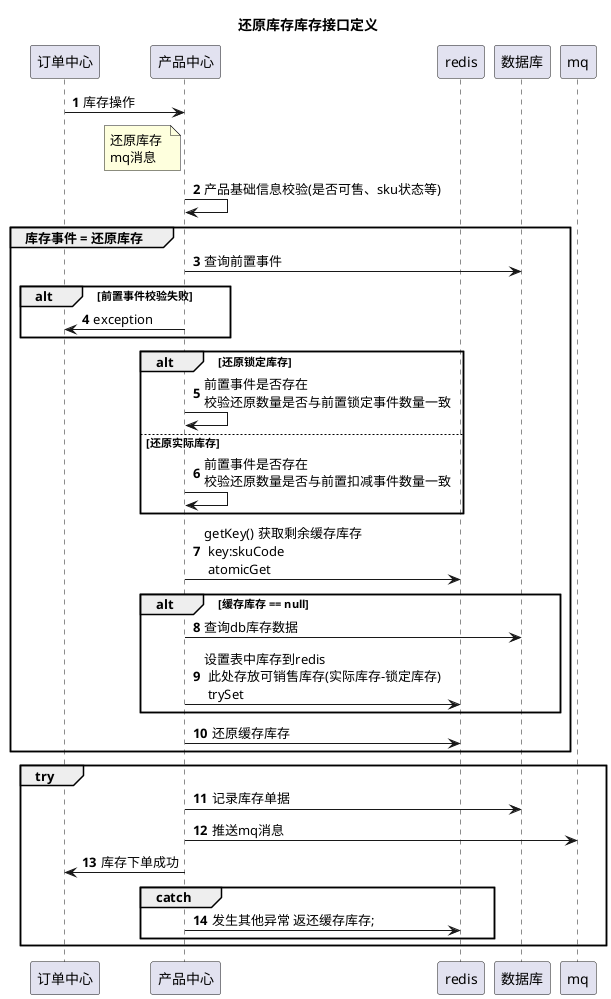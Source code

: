 @startuml
title 还原库存库存接口定义

autonumber
participant "订单中心" as vc
participant "产品中心" as cpm
participant "redis" as redis
participant "数据库" as db

vc -> cpm: 库存操作
note left of cpm:还原库存 \nmq消息


cpm -> cpm: 产品基础信息校验(是否可售、sku状态等)
group 库存事件 = 还原库存
    cpm -> db : 查询前置事件
    alt 前置事件校验失败
    cpm -> vc : exception
    end
    alt 还原锁定库存
        cpm -> cpm : 前置事件是否存在\n校验还原数量是否与前置锁定事件数量一致

    else 还原实际库存
        cpm -> cpm : 前置事件是否存在\n校验还原数量是否与前置扣减事件数量一致

    end

    cpm -> redis: getKey() 获取剩余缓存库存\n key:skuCode \n atomicGet
    alt 缓存库存 == null
    cpm -> db :查询db库存数据
    cpm -> redis:  设置表中库存到redis \n 此处存放可销售库存(实际库存-锁定库存) \n trySet
    end

    cpm -> redis: 还原缓存库存
end

'group try
''cpm->cpm:// 尝试加锁\nboolean isLocked = lock.tryLock(500, 1000, TimeUnit.MILLISECONDS);\n//    加锁失败 返还名额 throw ex\n        if (!isLocked) {\n                         cacheManager.atomicGetAndAdd(key, -num);\n                         throw new VcRpcException(CommonResponseCode.LockFailure);\n                     }        \n                     // 更新课程剩余名额\n                     trainDo.setScale(scale);\n                     trainService.updateTrain(trainDo, clientInfo);
'    cpm->redis:尝试加锁 \n key:inventory 表主键
'    alt 加锁失败
'    cpm -> redis:返还缓存库存 \n throw Exception
'    else 加锁成功
'    cpm -> db :操作db库存数据、记录库存事件
'    cpm -> vc :库存事件执行成功
'    end
'    group catch
'        cpm -> redis: 发生其他异常 返还缓存库存;
'        cpm -> mq : 推送'还原库存事件'的补偿mq消息
'    end
'
'    group finally
'        cpm -> redis: 释放锁
'
'    end
'end
group try
cpm->db :记录库存单据
cpm->mq:推送mq消息
cpm->vc:库存下单成功
    group catch
    cpm -> redis: 发生其他异常 返还缓存库存;

    end
end

@enduml